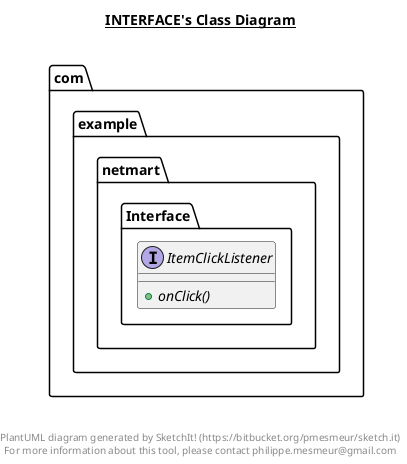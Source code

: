 @startuml

title __INTERFACE's Class Diagram__\n

  namespace com.example.netmart {
    namespace Interface {
      interface com.example.netmart.Interface.ItemClickListener {
          {abstract} + onClick()
      }
    }
  }
  



right footer


PlantUML diagram generated by SketchIt! (https://bitbucket.org/pmesmeur/sketch.it)
For more information about this tool, please contact philippe.mesmeur@gmail.com
endfooter

@enduml
